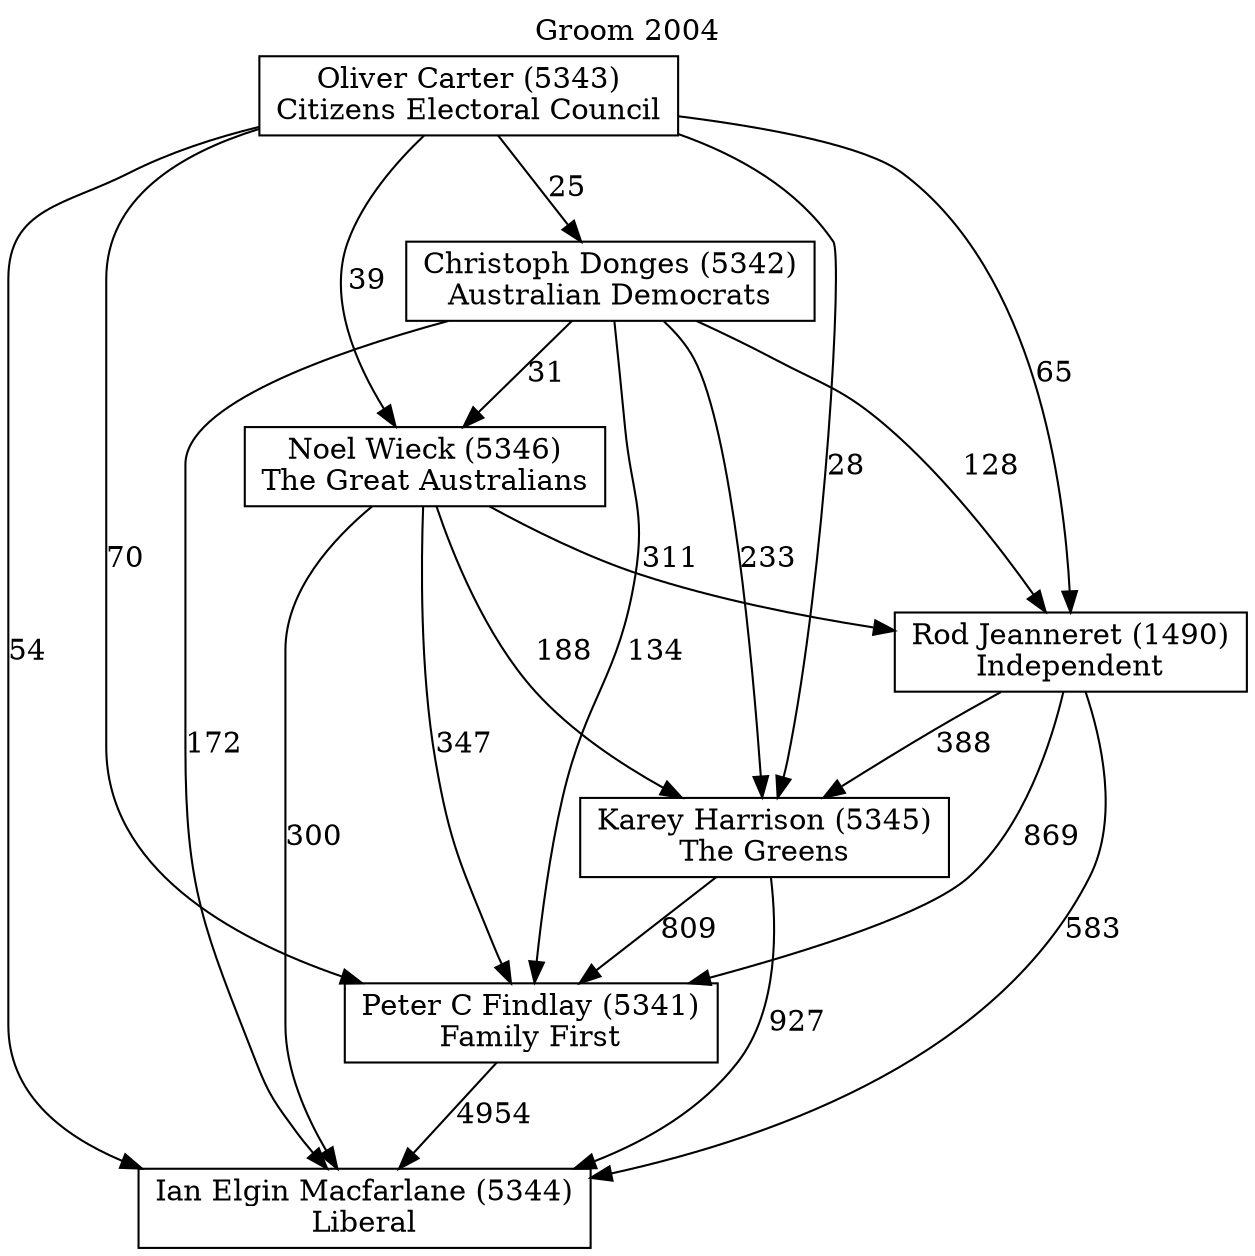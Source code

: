 // House preference flow
digraph "Ian Elgin Macfarlane (5344)_Groom_2004" {
	graph [label="Groom 2004" labelloc=t mclimit=10]
	node [shape=box]
	"Ian Elgin Macfarlane (5344)" [label="Ian Elgin Macfarlane (5344)
Liberal"]
	"Peter C Findlay (5341)" [label="Peter C Findlay (5341)
Family First"]
	"Karey Harrison (5345)" [label="Karey Harrison (5345)
The Greens"]
	"Rod Jeanneret (1490)" [label="Rod Jeanneret (1490)
Independent"]
	"Noel Wieck (5346)" [label="Noel Wieck (5346)
The Great Australians"]
	"Christoph Donges (5342)" [label="Christoph Donges (5342)
Australian Democrats"]
	"Oliver Carter (5343)" [label="Oliver Carter (5343)
Citizens Electoral Council"]
	"Peter C Findlay (5341)" -> "Ian Elgin Macfarlane (5344)" [label=4954]
	"Karey Harrison (5345)" -> "Peter C Findlay (5341)" [label=809]
	"Rod Jeanneret (1490)" -> "Karey Harrison (5345)" [label=388]
	"Noel Wieck (5346)" -> "Rod Jeanneret (1490)" [label=311]
	"Christoph Donges (5342)" -> "Noel Wieck (5346)" [label=31]
	"Oliver Carter (5343)" -> "Christoph Donges (5342)" [label=25]
	"Karey Harrison (5345)" -> "Ian Elgin Macfarlane (5344)" [label=927]
	"Rod Jeanneret (1490)" -> "Ian Elgin Macfarlane (5344)" [label=583]
	"Noel Wieck (5346)" -> "Ian Elgin Macfarlane (5344)" [label=300]
	"Christoph Donges (5342)" -> "Ian Elgin Macfarlane (5344)" [label=172]
	"Oliver Carter (5343)" -> "Ian Elgin Macfarlane (5344)" [label=54]
	"Oliver Carter (5343)" -> "Noel Wieck (5346)" [label=39]
	"Christoph Donges (5342)" -> "Rod Jeanneret (1490)" [label=128]
	"Oliver Carter (5343)" -> "Rod Jeanneret (1490)" [label=65]
	"Noel Wieck (5346)" -> "Karey Harrison (5345)" [label=188]
	"Christoph Donges (5342)" -> "Karey Harrison (5345)" [label=233]
	"Oliver Carter (5343)" -> "Karey Harrison (5345)" [label=28]
	"Rod Jeanneret (1490)" -> "Peter C Findlay (5341)" [label=869]
	"Noel Wieck (5346)" -> "Peter C Findlay (5341)" [label=347]
	"Christoph Donges (5342)" -> "Peter C Findlay (5341)" [label=134]
	"Oliver Carter (5343)" -> "Peter C Findlay (5341)" [label=70]
}
